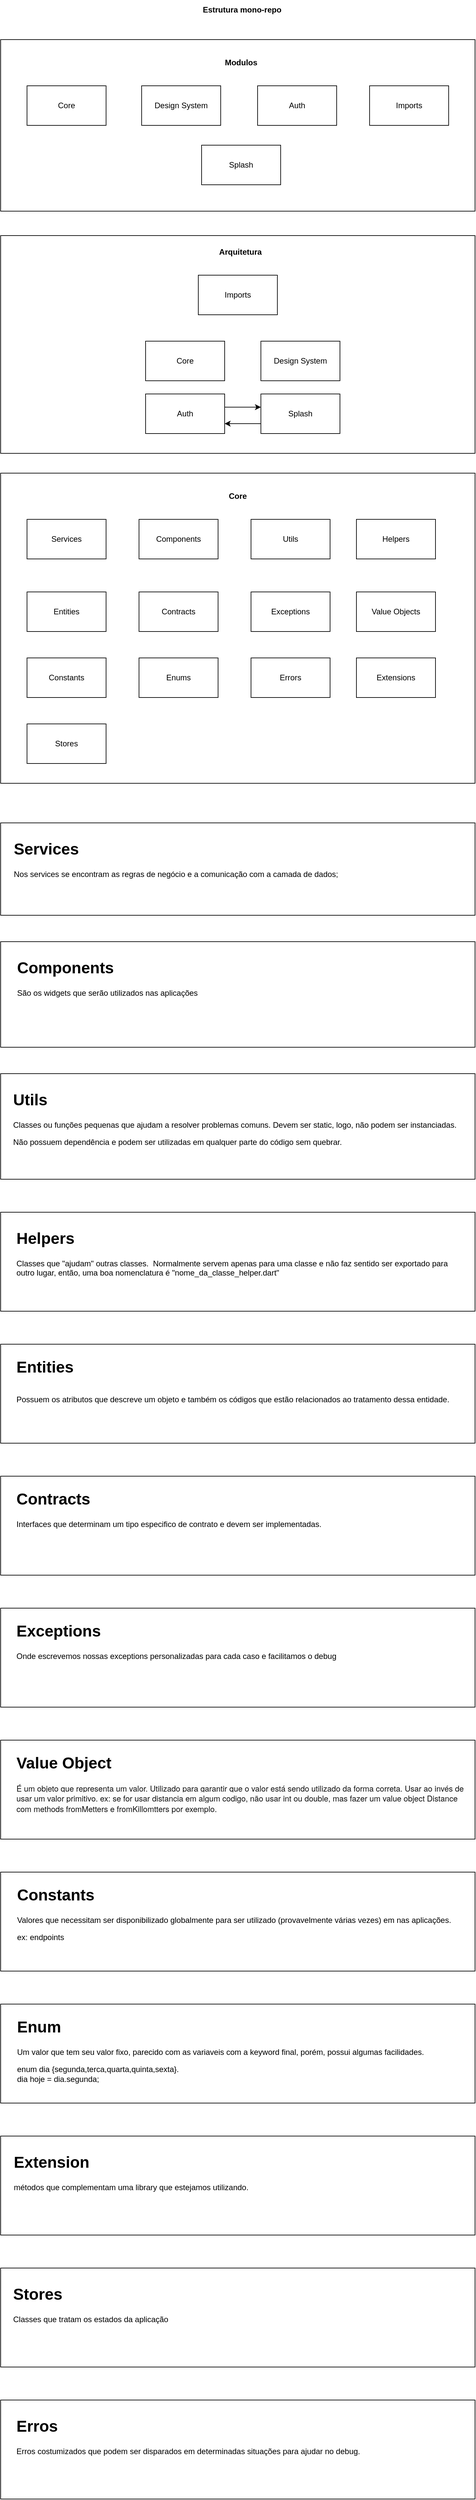<mxfile version="15.7.4" type="github">
  <diagram id="xMwHwqfwHg_rDuLuOGQM" name="Page-1">
    <mxGraphModel dx="981" dy="526" grid="1" gridSize="10" guides="1" tooltips="1" connect="1" arrows="1" fold="1" page="1" pageScale="1" pageWidth="827" pageHeight="1169" math="0" shadow="0">
      <root>
        <mxCell id="0" />
        <mxCell id="1" parent="0" />
        <mxCell id="YGfVw-dZiz8iRk-bcqQF-1" value="" style="rounded=0;whiteSpace=wrap;html=1;" vertex="1" parent="1">
          <mxGeometry x="80" y="143" width="720" height="260" as="geometry" />
        </mxCell>
        <mxCell id="YGfVw-dZiz8iRk-bcqQF-3" value="Modulos" style="text;html=1;strokeColor=none;fillColor=none;align=center;verticalAlign=middle;whiteSpace=wrap;rounded=0;fontStyle=1" vertex="1" parent="1">
          <mxGeometry x="415" y="163" width="60" height="30" as="geometry" />
        </mxCell>
        <mxCell id="YGfVw-dZiz8iRk-bcqQF-4" value="Estrutura mono-repo" style="text;html=1;strokeColor=none;fillColor=none;align=center;verticalAlign=middle;whiteSpace=wrap;rounded=0;fontStyle=1" vertex="1" parent="1">
          <mxGeometry x="385" y="83" width="122.5" height="30" as="geometry" />
        </mxCell>
        <mxCell id="YGfVw-dZiz8iRk-bcqQF-6" value="Core" style="rounded=0;whiteSpace=wrap;html=1;" vertex="1" parent="1">
          <mxGeometry x="120" y="213" width="120" height="60" as="geometry" />
        </mxCell>
        <mxCell id="YGfVw-dZiz8iRk-bcqQF-7" value="Design System" style="rounded=0;whiteSpace=wrap;html=1;" vertex="1" parent="1">
          <mxGeometry x="294" y="213" width="120" height="60" as="geometry" />
        </mxCell>
        <mxCell id="YGfVw-dZiz8iRk-bcqQF-8" value="Auth" style="rounded=0;whiteSpace=wrap;html=1;" vertex="1" parent="1">
          <mxGeometry x="470" y="213" width="120" height="60" as="geometry" />
        </mxCell>
        <mxCell id="YGfVw-dZiz8iRk-bcqQF-9" value="Imports" style="rounded=0;whiteSpace=wrap;html=1;" vertex="1" parent="1">
          <mxGeometry x="640" y="213" width="120" height="60" as="geometry" />
        </mxCell>
        <mxCell id="YGfVw-dZiz8iRk-bcqQF-11" value="Splash" style="rounded=0;whiteSpace=wrap;html=1;" vertex="1" parent="1">
          <mxGeometry x="385" y="303" width="120" height="60" as="geometry" />
        </mxCell>
        <mxCell id="YGfVw-dZiz8iRk-bcqQF-12" value="" style="rounded=0;whiteSpace=wrap;html=1;" vertex="1" parent="1">
          <mxGeometry x="80" y="440" width="720" height="330" as="geometry" />
        </mxCell>
        <mxCell id="YGfVw-dZiz8iRk-bcqQF-13" value="Core" style="rounded=0;whiteSpace=wrap;html=1;" vertex="1" parent="1">
          <mxGeometry x="300" y="600" width="120" height="60" as="geometry" />
        </mxCell>
        <mxCell id="YGfVw-dZiz8iRk-bcqQF-14" value="Arquitetura" style="text;html=1;strokeColor=none;fillColor=none;align=center;verticalAlign=middle;whiteSpace=wrap;rounded=0;fontStyle=1" vertex="1" parent="1">
          <mxGeometry x="414" y="450" width="60" height="30" as="geometry" />
        </mxCell>
        <mxCell id="YGfVw-dZiz8iRk-bcqQF-16" value="Imports" style="rounded=0;whiteSpace=wrap;html=1;" vertex="1" parent="1">
          <mxGeometry x="380" y="500" width="120" height="60" as="geometry" />
        </mxCell>
        <mxCell id="YGfVw-dZiz8iRk-bcqQF-32" style="edgeStyle=orthogonalEdgeStyle;rounded=0;orthogonalLoop=1;jettySize=auto;html=1;exitX=1;exitY=0.5;exitDx=0;exitDy=0;" edge="1" parent="1" source="YGfVw-dZiz8iRk-bcqQF-17" target="YGfVw-dZiz8iRk-bcqQF-19">
          <mxGeometry relative="1" as="geometry">
            <Array as="points">
              <mxPoint x="420" y="700" />
            </Array>
          </mxGeometry>
        </mxCell>
        <mxCell id="YGfVw-dZiz8iRk-bcqQF-17" value="Auth" style="rounded=0;whiteSpace=wrap;html=1;" vertex="1" parent="1">
          <mxGeometry x="300" y="680" width="120" height="60" as="geometry" />
        </mxCell>
        <mxCell id="YGfVw-dZiz8iRk-bcqQF-18" value="Design System" style="rounded=0;whiteSpace=wrap;html=1;" vertex="1" parent="1">
          <mxGeometry x="475" y="600" width="120" height="60" as="geometry" />
        </mxCell>
        <mxCell id="YGfVw-dZiz8iRk-bcqQF-33" style="edgeStyle=orthogonalEdgeStyle;rounded=0;orthogonalLoop=1;jettySize=auto;html=1;exitX=0;exitY=0.75;exitDx=0;exitDy=0;entryX=1;entryY=0.75;entryDx=0;entryDy=0;" edge="1" parent="1" source="YGfVw-dZiz8iRk-bcqQF-19" target="YGfVw-dZiz8iRk-bcqQF-17">
          <mxGeometry relative="1" as="geometry" />
        </mxCell>
        <mxCell id="YGfVw-dZiz8iRk-bcqQF-19" value="Splash" style="rounded=0;whiteSpace=wrap;html=1;" vertex="1" parent="1">
          <mxGeometry x="475" y="680" width="120" height="60" as="geometry" />
        </mxCell>
        <mxCell id="YGfVw-dZiz8iRk-bcqQF-20" value="" style="rounded=0;whiteSpace=wrap;html=1;" vertex="1" parent="1">
          <mxGeometry x="80" y="800" width="720" height="470" as="geometry" />
        </mxCell>
        <mxCell id="YGfVw-dZiz8iRk-bcqQF-21" value="Core" style="text;html=1;strokeColor=none;fillColor=none;align=center;verticalAlign=middle;whiteSpace=wrap;rounded=0;fontStyle=1" vertex="1" parent="1">
          <mxGeometry x="410" y="820" width="60" height="30" as="geometry" />
        </mxCell>
        <mxCell id="YGfVw-dZiz8iRk-bcqQF-22" value="Services" style="rounded=0;whiteSpace=wrap;html=1;" vertex="1" parent="1">
          <mxGeometry x="120" y="870" width="120" height="60" as="geometry" />
        </mxCell>
        <mxCell id="YGfVw-dZiz8iRk-bcqQF-23" value="Components" style="rounded=0;whiteSpace=wrap;html=1;" vertex="1" parent="1">
          <mxGeometry x="290" y="870" width="120" height="60" as="geometry" />
        </mxCell>
        <mxCell id="YGfVw-dZiz8iRk-bcqQF-24" value="Utils" style="rounded=0;whiteSpace=wrap;html=1;" vertex="1" parent="1">
          <mxGeometry x="460" y="870" width="120" height="60" as="geometry" />
        </mxCell>
        <mxCell id="YGfVw-dZiz8iRk-bcqQF-25" value="Helpers" style="rounded=0;whiteSpace=wrap;html=1;" vertex="1" parent="1">
          <mxGeometry x="620" y="870" width="120" height="60" as="geometry" />
        </mxCell>
        <mxCell id="YGfVw-dZiz8iRk-bcqQF-26" value="Entities" style="rounded=0;whiteSpace=wrap;html=1;" vertex="1" parent="1">
          <mxGeometry x="120" y="980" width="120" height="60" as="geometry" />
        </mxCell>
        <mxCell id="YGfVw-dZiz8iRk-bcqQF-27" value="Contracts" style="rounded=0;whiteSpace=wrap;html=1;" vertex="1" parent="1">
          <mxGeometry x="290" y="980" width="120" height="60" as="geometry" />
        </mxCell>
        <mxCell id="YGfVw-dZiz8iRk-bcqQF-28" value="Exceptions" style="rounded=0;whiteSpace=wrap;html=1;" vertex="1" parent="1">
          <mxGeometry x="460" y="980" width="120" height="60" as="geometry" />
        </mxCell>
        <mxCell id="YGfVw-dZiz8iRk-bcqQF-29" value="Value Objects" style="rounded=0;whiteSpace=wrap;html=1;" vertex="1" parent="1">
          <mxGeometry x="620" y="980" width="120" height="60" as="geometry" />
        </mxCell>
        <mxCell id="YGfVw-dZiz8iRk-bcqQF-30" value="Constants" style="rounded=0;whiteSpace=wrap;html=1;" vertex="1" parent="1">
          <mxGeometry x="120" y="1080" width="120" height="60" as="geometry" />
        </mxCell>
        <mxCell id="YGfVw-dZiz8iRk-bcqQF-31" value="Enums" style="rounded=0;whiteSpace=wrap;html=1;" vertex="1" parent="1">
          <mxGeometry x="290" y="1080" width="120" height="60" as="geometry" />
        </mxCell>
        <mxCell id="YGfVw-dZiz8iRk-bcqQF-34" value="" style="rounded=0;whiteSpace=wrap;html=1;" vertex="1" parent="1">
          <mxGeometry x="80" y="1330" width="720" height="140" as="geometry" />
        </mxCell>
        <mxCell id="YGfVw-dZiz8iRk-bcqQF-36" value="&lt;h1&gt;Services&lt;/h1&gt;&lt;p&gt;Nos services se encontram as regras de negócio e a comunicação com a camada de dados;&lt;/p&gt;" style="text;html=1;strokeColor=none;fillColor=none;spacing=5;spacingTop=-20;whiteSpace=wrap;overflow=hidden;rounded=0;" vertex="1" parent="1">
          <mxGeometry x="95" y="1350" width="680" height="120" as="geometry" />
        </mxCell>
        <mxCell id="YGfVw-dZiz8iRk-bcqQF-37" value="" style="rounded=0;whiteSpace=wrap;html=1;" vertex="1" parent="1">
          <mxGeometry x="80" y="1510" width="720" height="160" as="geometry" />
        </mxCell>
        <mxCell id="YGfVw-dZiz8iRk-bcqQF-38" value="&lt;h1&gt;Components&lt;/h1&gt;&lt;p&gt;São os widgets que serão utilizados nas aplicações&lt;/p&gt;" style="text;html=1;strokeColor=none;fillColor=none;spacing=5;spacingTop=-20;whiteSpace=wrap;overflow=hidden;rounded=0;" vertex="1" parent="1">
          <mxGeometry x="100" y="1530" width="685" height="100" as="geometry" />
        </mxCell>
        <mxCell id="YGfVw-dZiz8iRk-bcqQF-39" value="" style="rounded=0;whiteSpace=wrap;html=1;" vertex="1" parent="1">
          <mxGeometry x="80" y="1710" width="720" height="160" as="geometry" />
        </mxCell>
        <mxCell id="YGfVw-dZiz8iRk-bcqQF-40" value="&lt;h1&gt;Utils&lt;/h1&gt;&lt;p&gt;Classes ou funções pequenas que ajudam a resolver problemas comuns. Devem ser static, logo, não podem ser instanciadas.&lt;/p&gt;&lt;p&gt;Não possuem dependência e podem ser utilizadas em qualquer parte do código sem quebrar.&lt;/p&gt;" style="text;html=1;strokeColor=none;fillColor=none;spacing=5;spacingTop=-20;whiteSpace=wrap;overflow=hidden;rounded=0;" vertex="1" parent="1">
          <mxGeometry x="94" y="1730" width="690" height="120" as="geometry" />
        </mxCell>
        <mxCell id="YGfVw-dZiz8iRk-bcqQF-41" value="" style="rounded=0;whiteSpace=wrap;html=1;" vertex="1" parent="1">
          <mxGeometry x="80" y="1920" width="720" height="150" as="geometry" />
        </mxCell>
        <mxCell id="YGfVw-dZiz8iRk-bcqQF-42" value="&lt;h1&gt;Helpers&lt;/h1&gt;&lt;p&gt;Classes que &quot;ajudam&quot; outras classes.&amp;nbsp; Normalmente servem apenas para uma classe e não faz sentido ser exportado para outro lugar, então, uma boa nomenclatura é &quot;nome_da_classe_helper.dart&quot;&lt;/p&gt;" style="text;html=1;strokeColor=none;fillColor=none;spacing=5;spacingTop=-20;whiteSpace=wrap;overflow=hidden;rounded=0;" vertex="1" parent="1">
          <mxGeometry x="99" y="1940" width="690" height="120" as="geometry" />
        </mxCell>
        <mxCell id="YGfVw-dZiz8iRk-bcqQF-43" value="" style="rounded=0;whiteSpace=wrap;html=1;" vertex="1" parent="1">
          <mxGeometry x="80" y="2120" width="720" height="150" as="geometry" />
        </mxCell>
        <mxCell id="YGfVw-dZiz8iRk-bcqQF-44" value="&lt;h1&gt;&lt;span&gt;Entities&lt;/span&gt;&lt;/h1&gt;&lt;h1&gt;&lt;span style=&quot;font-size: 12px ; font-weight: 400&quot;&gt;Possuem os atributos que descreve um objeto e também os códigos que estão relacionados ao tratamento dessa entidade.&lt;/span&gt;&lt;/h1&gt;" style="text;html=1;strokeColor=none;fillColor=none;spacing=5;spacingTop=-20;whiteSpace=wrap;overflow=hidden;rounded=0;" vertex="1" parent="1">
          <mxGeometry x="99" y="2135" width="680" height="120" as="geometry" />
        </mxCell>
        <mxCell id="YGfVw-dZiz8iRk-bcqQF-45" value="Errors" style="rounded=0;whiteSpace=wrap;html=1;" vertex="1" parent="1">
          <mxGeometry x="460" y="1080" width="120" height="60" as="geometry" />
        </mxCell>
        <mxCell id="YGfVw-dZiz8iRk-bcqQF-46" value="Extensions" style="rounded=0;whiteSpace=wrap;html=1;" vertex="1" parent="1">
          <mxGeometry x="620" y="1080" width="120" height="60" as="geometry" />
        </mxCell>
        <mxCell id="YGfVw-dZiz8iRk-bcqQF-47" value="Stores" style="rounded=0;whiteSpace=wrap;html=1;" vertex="1" parent="1">
          <mxGeometry x="120" y="1180" width="120" height="60" as="geometry" />
        </mxCell>
        <mxCell id="YGfVw-dZiz8iRk-bcqQF-48" value="" style="rounded=0;whiteSpace=wrap;html=1;" vertex="1" parent="1">
          <mxGeometry x="80" y="2320" width="720" height="150" as="geometry" />
        </mxCell>
        <mxCell id="YGfVw-dZiz8iRk-bcqQF-49" value="&lt;h1&gt;Contracts&lt;/h1&gt;&lt;div&gt;Interfaces que determinam um tipo especifico de contrato e devem ser implementadas.&lt;/div&gt;" style="text;html=1;strokeColor=none;fillColor=none;spacing=5;spacingTop=-20;whiteSpace=wrap;overflow=hidden;rounded=0;" vertex="1" parent="1">
          <mxGeometry x="99" y="2335" width="690" height="120" as="geometry" />
        </mxCell>
        <mxCell id="YGfVw-dZiz8iRk-bcqQF-50" value="" style="rounded=0;whiteSpace=wrap;html=1;" vertex="1" parent="1">
          <mxGeometry x="80" y="2520" width="720" height="150" as="geometry" />
        </mxCell>
        <mxCell id="YGfVw-dZiz8iRk-bcqQF-51" value="&lt;h1&gt;Exceptions&lt;/h1&gt;&lt;div&gt;Onde escrevemos nossas exceptions personalizadas para cada caso e facilitamos o debug&amp;nbsp;&lt;/div&gt;" style="text;html=1;strokeColor=none;fillColor=none;spacing=5;spacingTop=-20;whiteSpace=wrap;overflow=hidden;rounded=0;" vertex="1" parent="1">
          <mxGeometry x="99" y="2535" width="650" height="120" as="geometry" />
        </mxCell>
        <mxCell id="YGfVw-dZiz8iRk-bcqQF-52" value="" style="rounded=0;whiteSpace=wrap;html=1;" vertex="1" parent="1">
          <mxGeometry x="80" y="2720" width="720" height="150" as="geometry" />
        </mxCell>
        <mxCell id="YGfVw-dZiz8iRk-bcqQF-53" value="&lt;h1&gt;Value Object&lt;/h1&gt;&lt;div&gt;&lt;font color=&quot;#111111&quot; face=&quot;Helvetica Neue, Helvetica, Arial, sans-serif&quot;&gt;&lt;span style=&quot;background-color: rgb(253 , 253 , 253)&quot;&gt;É um objeto que representa um valor. Utilizado para garantir que o valor está sendo utilizado da forma correta. Usar ao invés de usar um valor primitivo. ex: se for usar distancia em algum codigo, não usar int ou double, mas fazer um value object Distance com methods fromMetters e fromKillomtters por exemplo.&lt;/span&gt;&lt;/font&gt;&lt;/div&gt;" style="text;html=1;strokeColor=none;fillColor=none;spacing=5;spacingTop=-20;whiteSpace=wrap;overflow=hidden;rounded=0;" vertex="1" parent="1">
          <mxGeometry x="99" y="2735" width="690" height="120" as="geometry" />
        </mxCell>
        <mxCell id="YGfVw-dZiz8iRk-bcqQF-54" value="" style="rounded=0;whiteSpace=wrap;html=1;fontSize=12;" vertex="1" parent="1">
          <mxGeometry x="80" y="2920" width="720" height="150" as="geometry" />
        </mxCell>
        <mxCell id="YGfVw-dZiz8iRk-bcqQF-55" value="&lt;h1&gt;Constants&lt;/h1&gt;&lt;p&gt;Valores que necessitam ser disponibilizado globalmente para ser utilizado (provavelmente várias vezes) em nas aplicações.&lt;/p&gt;&lt;p&gt;ex: endpoints&lt;/p&gt;" style="text;html=1;strokeColor=none;fillColor=none;spacing=5;spacingTop=-20;whiteSpace=wrap;overflow=hidden;rounded=0;fontSize=12;" vertex="1" parent="1">
          <mxGeometry x="100" y="2935" width="670" height="120" as="geometry" />
        </mxCell>
        <mxCell id="YGfVw-dZiz8iRk-bcqQF-56" value="" style="rounded=0;whiteSpace=wrap;html=1;fontSize=12;" vertex="1" parent="1">
          <mxGeometry x="80" y="3120" width="720" height="150" as="geometry" />
        </mxCell>
        <mxCell id="YGfVw-dZiz8iRk-bcqQF-57" value="&lt;h1&gt;Enum&lt;/h1&gt;&lt;p&gt;Um valor que tem seu valor fixo, parecido com as variaveis com a keyword final, porém, possui algumas facilidades.&lt;br&gt;&lt;/p&gt;&lt;p&gt;enum dia {segunda,terca,quarta,quinta,sexta}.&lt;br&gt;dia hoje = dia.segunda;&lt;/p&gt;" style="text;html=1;strokeColor=none;fillColor=none;spacing=5;spacingTop=-20;whiteSpace=wrap;overflow=hidden;rounded=0;fontSize=12;" vertex="1" parent="1">
          <mxGeometry x="100" y="3135" width="690" height="120" as="geometry" />
        </mxCell>
        <mxCell id="YGfVw-dZiz8iRk-bcqQF-58" value="" style="rounded=0;whiteSpace=wrap;html=1;fontSize=12;" vertex="1" parent="1">
          <mxGeometry x="80" y="3320" width="720" height="150" as="geometry" />
        </mxCell>
        <mxCell id="YGfVw-dZiz8iRk-bcqQF-59" value="&lt;h1&gt;Extension&lt;/h1&gt;&lt;p&gt;métodos que complementam uma library que estejamos utilizando.&lt;/p&gt;" style="text;html=1;strokeColor=none;fillColor=none;spacing=5;spacingTop=-20;whiteSpace=wrap;overflow=hidden;rounded=0;fontSize=12;" vertex="1" parent="1">
          <mxGeometry x="95" y="3340" width="685" height="120" as="geometry" />
        </mxCell>
        <mxCell id="YGfVw-dZiz8iRk-bcqQF-60" value="" style="rounded=0;whiteSpace=wrap;html=1;fontSize=12;" vertex="1" parent="1">
          <mxGeometry x="80" y="3520" width="720" height="150" as="geometry" />
        </mxCell>
        <mxCell id="YGfVw-dZiz8iRk-bcqQF-61" value="&lt;h1&gt;Stores&lt;/h1&gt;&lt;div&gt;Classes que tratam os estados da aplicação&lt;/div&gt;" style="text;html=1;strokeColor=none;fillColor=none;spacing=5;spacingTop=-20;whiteSpace=wrap;overflow=hidden;rounded=0;fontSize=12;" vertex="1" parent="1">
          <mxGeometry x="94" y="3540" width="316" height="120" as="geometry" />
        </mxCell>
        <mxCell id="YGfVw-dZiz8iRk-bcqQF-62" value="" style="rounded=0;whiteSpace=wrap;html=1;fontSize=12;" vertex="1" parent="1">
          <mxGeometry x="80" y="3720" width="720" height="150" as="geometry" />
        </mxCell>
        <mxCell id="YGfVw-dZiz8iRk-bcqQF-63" value="&lt;h1&gt;Erros&lt;/h1&gt;&lt;p&gt;Erros costumizados que podem ser disparados em determinadas situações para ajudar no debug.&lt;/p&gt;" style="text;html=1;strokeColor=none;fillColor=none;spacing=5;spacingTop=-20;whiteSpace=wrap;overflow=hidden;rounded=0;fontSize=12;" vertex="1" parent="1">
          <mxGeometry x="99" y="3740" width="681" height="120" as="geometry" />
        </mxCell>
      </root>
    </mxGraphModel>
  </diagram>
</mxfile>
